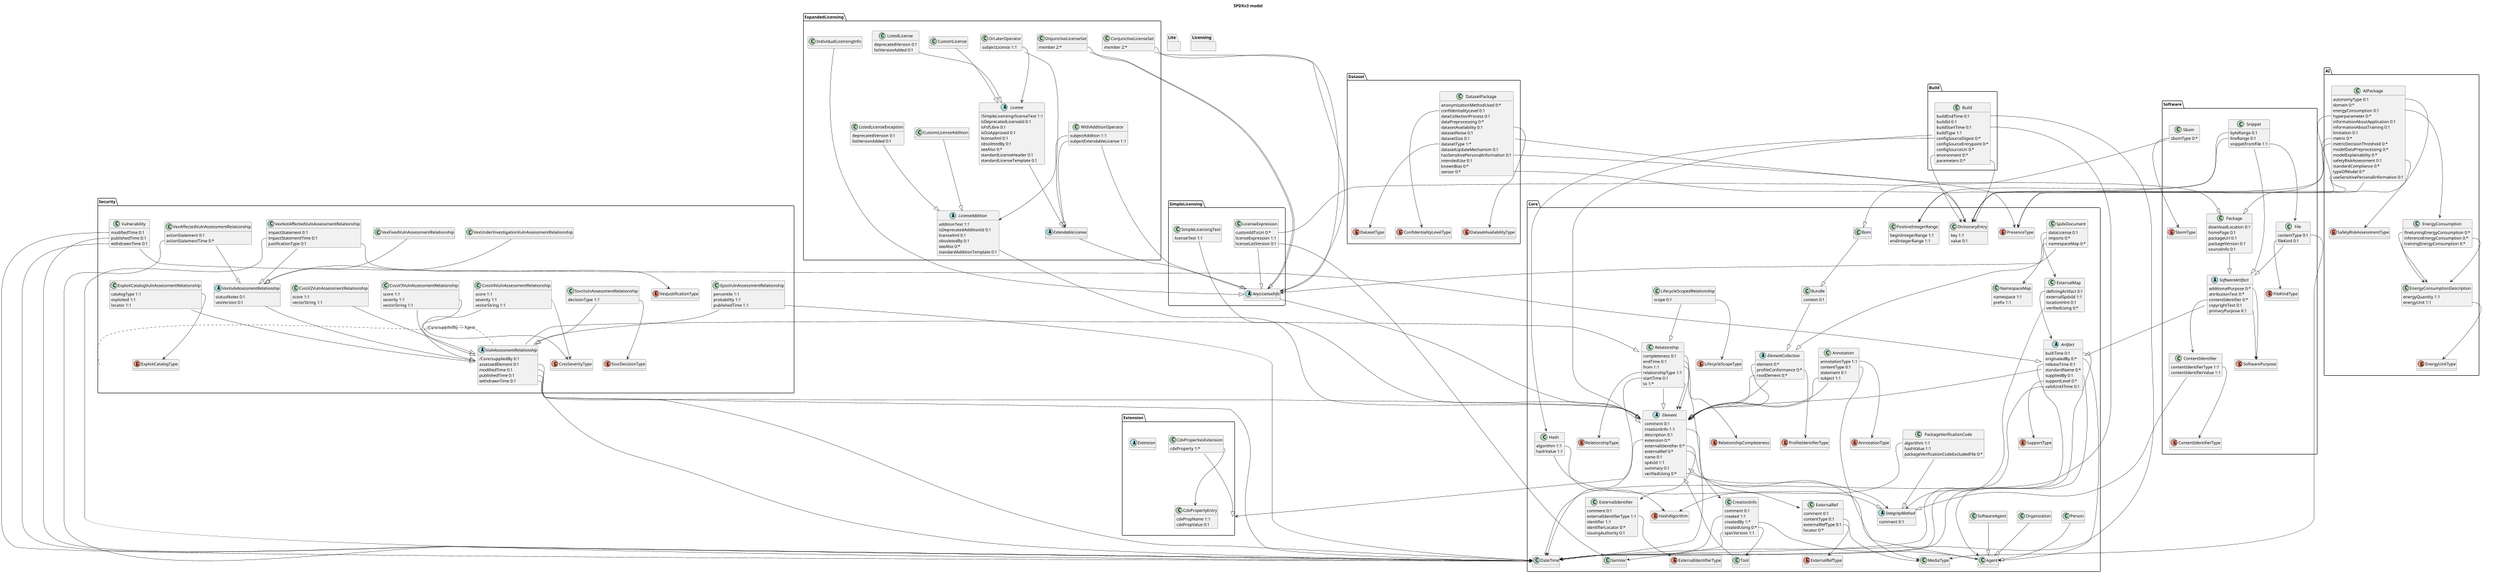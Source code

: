 
@startuml
'Automatically generated by spec-parser v2.0.0 on 2024-04-12T23:35:38.185412+00:00

title SPDXv3 model
scale 4000*4000
hide methods
skinparam packageStyle folder

package Extension {
}
package Lite {
}
package Security {
}
package Software {
}
package AI {
}
package SimpleLicensing {
}
package ExpandedLicensing {
}
package Core {
}
package Dataset {
}
package Licensing {
}
package Build {
}
class Extension.CdxPropertiesExtension {
	cdxProperty 1:*
}
abstract Extension.Extension {
}
class Extension.CdxPropertyEntry {
	cdxPropName 1:1
	cdxPropValue 0:1
}
class Security.VexUnderInvestigationVulnAssessmentRelationship {
}
class Security.EpssVulnAssessmentRelationship {
	percentile 1:1
	probability 1:1
	publishedTime 1:1
}
class Security.VexNotAffectedVulnAssessmentRelationship {
	impactStatement 0:1
	impactStatementTime 0:1
	justificationType 0:1
}
class Security.CvssV3VulnAssessmentRelationship {
	score 1:1
	severity 1:1
	vectorString 1:1
}
class Security.SsvcVulnAssessmentRelationship {
	decisionType 1:1
}
abstract Security.VexVulnAssessmentRelationship {
	statusNotes 0:1
	vexVersion 0:1
}
class Security.VexAffectedVulnAssessmentRelationship {
	actionStatement 0:1
	actionStatementTime 0:*
}
class Security.VexFixedVulnAssessmentRelationship {
}
class Security.CvssV2VulnAssessmentRelationship {
	score 1:1
	vectorString 1:1
}
class Security.CvssV4VulnAssessmentRelationship {
	score 1:1
	severity 1:1
	vectorString 1:1
}
abstract Security.VulnAssessmentRelationship {
	/Core/suppliedBy 0:1
	assessedElement 0:1
	modifiedTime 0:1
	publishedTime 0:1
	withdrawnTime 0:1
}
class Security.ExploitCatalogVulnAssessmentRelationship {
	catalogType 1:1
	exploited 1:1
	locator 1:1
}
class Security.Vulnerability {
	modifiedTime 0:1
	publishedTime 0:1
	withdrawnTime 0:1
}
class Software.Snippet {
	byteRange 0:1
	lineRange 0:1
	snippetFromFile 1:1
}
class Software.Package {
	downloadLocation 0:1
	homePage 0:1
	packageUrl 0:1
	packageVersion 0:1
	sourceInfo 0:1
}
class Software.ContentIdentifier {
	contentIdentifierType 1:1
	contentIdentifierValue 1:1
}
class Software.Sbom {
	sbomType 0:*
}
abstract Software.SoftwareArtifact {
	additionalPurpose 0:*
	attributionText 0:*
	contentIdentifier 0:*
	copyrightText 0:1
	primaryPurpose 0:1
}
class Software.File {
	contentType 0:1
	fileKind 0:1
}
class AI.EnergyConsumptionDescription {
	energyQuantity 1:1
	energyUnit 1:1
}
class AI.AIPackage {
	autonomyType 0:1
	domain 0:*
	energyConsumption 0:1
	hyperparameter 0:*
	informationAboutApplication 0:1
	informationAboutTraining 0:1
	limitation 0:1
	metric 0:*
	metricDecisionThreshold 0:*
	modelDataPreprocessing 0:*
	modelExplainability 0:*
	safetyRiskAssessment 0:1
	standardCompliance 0:*
	typeOfModel 0:*
	useSensitivePersonalInformation 0:1
}
class AI.EnergyConsumption {
	finetuningEnergyConsumption 0:*
	inferenceEnergyConsumption 0:*
	trainingEnergyConsumption 0:*
}
class SimpleLicensing.LicenseExpression {
	customIdToUri 0:*
	licenseExpression 1:1
	licenseListVersion 0:1
}
class SimpleLicensing.SimpleLicensingText {
	licenseText 1:1
}
abstract SimpleLicensing.AnyLicenseInfo {
}
class ExpandedLicensing.ConjunctiveLicenseSet {
	member 2:*
}
class ExpandedLicensing.WithAdditionOperator {
	subjectAddition 1:1
	subjectExtendableLicense 1:1
}
class ExpandedLicensing.IndividualLicensingInfo {
}
abstract ExpandedLicensing.License {
	/SimpleLicensing/licenseText 1:1
	isDeprecatedLicenseId 0:1
	isFsfLibre 0:1
	isOsiApproved 0:1
	licenseXml 0:1
	obsoletedBy 0:1
	seeAlso 0:*
	standardLicenseHeader 0:1
	standardLicenseTemplate 0:1
}
class ExpandedLicensing.OrLaterOperator {
	subjectLicense 1:1
}
class ExpandedLicensing.DisjunctiveLicenseSet {
	member 2:*
}
abstract ExpandedLicensing.LicenseAddition {
	additionText 1:1
	isDeprecatedAdditionId 0:1
	licenseXml 0:1
	obsoletedBy 0:1
	seeAlso 0:*
	standardAdditionTemplate 0:1
}
class ExpandedLicensing.CustomLicenseAddition {
}
class ExpandedLicensing.ListedLicense {
	deprecatedVersion 0:1
	listVersionAdded 0:1
}
class ExpandedLicensing.CustomLicense {
}
class ExpandedLicensing.ListedLicenseException {
	deprecatedVersion 0:1
	listVersionAdded 0:1
}
abstract ExpandedLicensing.ExtendableLicense {
}
class Core.Hash {
	algorithm 1:1
	hashValue 1:1
}
class Core.SpdxDocument {
	dataLicense 0:1
	imports 0:*
	namespaceMap 0:*
}
class Core.ExternalRef {
	comment 0:1
	contentType 0:1
	externalRefType 0:1
	locator 0:*
}
abstract Core.IntegrityMethod {
	comment 0:1
}
class Core.SoftwareAgent {
}
class Core.ExternalMap {
	definingArtifact 0:1
	externalSpdxId 1:1
	locationHint 0:1
	verifiedUsing 0:*
}
class Core.Organization {
}
class Core.PositiveIntegerRange {
	beginIntegerRange 1:1
	endIntegerRange 1:1
}
class Core.Bundle {
	context 0:1
}
class Core.DictionaryEntry {
	key 1:1
	value 0:1
}
class Core.ExternalIdentifier {
	comment 0:1
	externalIdentifierType 1:1
	identifier 1:1
	identifierLocator 0:*
	issuingAuthority 0:1
}
abstract Core.Element {
	comment 0:1
	creationInfo 1:1
	description 0:1
	extension 0:*
	externalIdentifier 0:*
	externalRef 0:*
	name 0:1
	spdxId 1:1
	summary 0:1
	verifiedUsing 0:*
}
class Core.Annotation {
	annotationType 1:1
	contentType 0:1
	statement 0:1
	subject 1:1
}
class Core.PackageVerificationCode {
	algorithm 1:1
	hashValue 1:1
	packageVerificationCodeExcludedFile 0:*
}
abstract Core.ElementCollection {
	element 0:*
	profileConformance 0:*
	rootElement 0:*
}
class Core.Person {
}
class Core.NamespaceMap {
	namespace 1:1
	prefix 1:1
}
class Core.Bom {
}
class Core.Agent {
}
class Core.Tool {
}
abstract Core.Artifact {
	builtTime 0:1
	originatedBy 0:*
	releaseTime 0:1
	standardName 0:*
	suppliedBy 0:1
	supportLevel 0:*
	validUntilTime 0:1
}
class Core.CreationInfo {
	comment 0:1
	created 1:1
	createdBy 1:*
	createdUsing 0:*
	specVersion 1:1
}
class Core.LifecycleScopedRelationship {
	scope 0:1
}
class Core.Relationship {
	completeness 0:1
	endTime 0:1
	from 1:1
	relationshipType 1:1
	startTime 0:1
	to 1:*
}
class Dataset.DatasetPackage {
	anonymizationMethodUsed 0:*
	confidentialityLevel 0:1
	dataCollectionProcess 0:1
	dataPreprocessing 0:*
	datasetAvailability 0:1
	datasetNoise 0:1
	datasetSize 0:1
	datasetType 1:*
	datasetUpdateMechanism 0:1
	hasSensitivePersonalInformation 0:1
	intendedUse 0:1
	knownBias 0:*
	sensor 0:*
}
class Build.Build {
	buildEndTime 0:1
	buildId 0:1
	buildStartTime 0:1
	buildType 1:1
	configSourceDigest 0:*
	configSourceEntrypoint 0:*
	configSourceUri 0:*
	environment 0:*
	parameters 0:*
}
enum Security.ExploitCatalogType {
}
enum Security.SsvcDecisionType {
}
enum Security.VexJustificationType {
}
enum Security.CvssSeverityType {
}
enum Software.SoftwarePurpose {
}
enum Software.SbomType {
}
enum Software.FileKindType {
}
enum Software.ContentIdentifierType {
}
enum AI.EnergyUnitType {
}
enum AI.SafetyRiskAssessmentType {
}
enum Core.SupportType {
}
enum Core.ProfileIdentifierType {
}
enum Core.HashAlgorithm {
}
enum Core.RelationshipCompleteness {
}
enum Core.ExternalIdentifierType {
}
enum Core.ExternalRefType {
}
enum Core.LifecycleScopeType {
}
enum Core.PresenceType {
}
enum Core.RelationshipType {
}
enum Core.AnnotationType {
}
enum Dataset.ConfidentialityLevelType {
}
enum Dataset.DatasetAvailabilityType {
}
enum Dataset.DatasetType {
}
class Core.DateTime {
}
class Core.SemVer {
}
class Core.MediaType {
}
Extension.CdxPropertiesExtension --|> Extension
Security.VexUnderInvestigationVulnAssessmentRelationship --|> VexVulnAssessmentRelationship
Security.EpssVulnAssessmentRelationship --|> VulnAssessmentRelationship
Security.VexNotAffectedVulnAssessmentRelationship --|> VexVulnAssessmentRelationship
Security.CvssV3VulnAssessmentRelationship --|> VulnAssessmentRelationship
Security.SsvcVulnAssessmentRelationship --|> VulnAssessmentRelationship
Security.VexVulnAssessmentRelationship --|> VulnAssessmentRelationship
Security.VexAffectedVulnAssessmentRelationship --|> VexVulnAssessmentRelationship
Security.VexFixedVulnAssessmentRelationship --|> VexVulnAssessmentRelationship
Security.CvssV2VulnAssessmentRelationship --|> VulnAssessmentRelationship
Security.CvssV4VulnAssessmentRelationship --|> VulnAssessmentRelationship
Security.VulnAssessmentRelationship --|> Relationship
Security.ExploitCatalogVulnAssessmentRelationship --|> VulnAssessmentRelationship
Security.Vulnerability --|> Artifact
Software.Snippet --|> SoftwareArtifact
Software.Package --|> SoftwareArtifact
Software.ContentIdentifier --|> IntegrityMethod
Software.Sbom --|> Bom
Software.SoftwareArtifact --|> Artifact
Software.File --|> SoftwareArtifact
AI.AIPackage --|> Package
SimpleLicensing.LicenseExpression --|> AnyLicenseInfo
SimpleLicensing.SimpleLicensingText --|> Element
SimpleLicensing.AnyLicenseInfo --|> Element
ExpandedLicensing.ConjunctiveLicenseSet --|> AnyLicenseInfo
ExpandedLicensing.WithAdditionOperator --|> AnyLicenseInfo
ExpandedLicensing.IndividualLicensingInfo --|> AnyLicenseInfo
ExpandedLicensing.License --|> ExtendableLicense
ExpandedLicensing.OrLaterOperator --|> ExtendableLicense
ExpandedLicensing.DisjunctiveLicenseSet --|> AnyLicenseInfo
ExpandedLicensing.LicenseAddition --|> Element
ExpandedLicensing.CustomLicenseAddition --|> LicenseAddition
ExpandedLicensing.ListedLicense --|> License
ExpandedLicensing.CustomLicense --|> License
ExpandedLicensing.ListedLicenseException --|> LicenseAddition
ExpandedLicensing.ExtendableLicense --|> AnyLicenseInfo
Core.Hash --|> IntegrityMethod
Core.SpdxDocument --|> ElementCollection
Core.SoftwareAgent --|> Agent
Core.Organization --|> Agent
Core.Bundle --|> ElementCollection
Core.Annotation --|> Element
Core.PackageVerificationCode --|> IntegrityMethod
Core.ElementCollection --|> Element
Core.Person --|> Agent
Core.Bom --|> Bundle
Core.Agent --|> Element
Core.Tool --|> Element
Core.Artifact --|> Element
Core.LifecycleScopedRelationship --|> Relationship
Core.Relationship --|> Element
Dataset.DatasetPackage --|> Package
Build.Build --|> Element
Extension.CdxPropertiesExtension::cdxProperty --> CdxPropertyEntry
Security.EpssVulnAssessmentRelationship::publishedTime --> DateTime
Security.VexNotAffectedVulnAssessmentRelationship::impactStatementTime --> DateTime
Security.VexNotAffectedVulnAssessmentRelationship::justificationType --> VexJustificationType
Security.CvssV3VulnAssessmentRelationship::severity --> CvssSeverityType
Security.SsvcVulnAssessmentRelationship::decisionType --> SsvcDecisionType
Security.VexAffectedVulnAssessmentRelationship::actionStatementTime --> DateTime
Security.CvssV4VulnAssessmentRelationship::severity --> CvssSeverityType
Security.VulnAssessmentRelationship::/Core/suppliedBy --> Agent
Security.VulnAssessmentRelationship::assessedElement --> Element
Security.VulnAssessmentRelationship::modifiedTime --> DateTime
Security.VulnAssessmentRelationship::publishedTime --> DateTime
Security.VulnAssessmentRelationship::withdrawnTime --> DateTime
Security.ExploitCatalogVulnAssessmentRelationship::catalogType --> ExploitCatalogType
Security.Vulnerability::modifiedTime --> DateTime
Security.Vulnerability::publishedTime --> DateTime
Security.Vulnerability::withdrawnTime --> DateTime
Software.Snippet::byteRange --> PositiveIntegerRange
Software.Snippet::lineRange --> PositiveIntegerRange
Software.Snippet::snippetFromFile --> File
Software.ContentIdentifier::contentIdentifierType --> ContentIdentifierType
Software.Sbom::sbomType --> SbomType
Software.SoftwareArtifact::additionalPurpose --> SoftwarePurpose
Software.SoftwareArtifact::contentIdentifier --> ContentIdentifier
Software.SoftwareArtifact::primaryPurpose --> SoftwarePurpose
Software.File::contentType --> MediaType
Software.File::fileKind --> FileKindType
AI.EnergyConsumptionDescription::energyUnit --> EnergyUnitType
AI.AIPackage::autonomyType --> PresenceType
AI.AIPackage::energyConsumption --> EnergyConsumption
AI.AIPackage::hyperparameter --> DictionaryEntry
AI.AIPackage::metric --> DictionaryEntry
AI.AIPackage::metricDecisionThreshold --> DictionaryEntry
AI.AIPackage::safetyRiskAssessment --> SafetyRiskAssessmentType
AI.AIPackage::useSensitivePersonalInformation --> PresenceType
AI.EnergyConsumption::finetuningEnergyConsumption --> EnergyConsumptionDescription
AI.EnergyConsumption::inferenceEnergyConsumption --> EnergyConsumptionDescription
AI.EnergyConsumption::trainingEnergyConsumption --> EnergyConsumptionDescription
SimpleLicensing.LicenseExpression::customIdToUri --> DictionaryEntry
SimpleLicensing.LicenseExpression::licenseListVersion --> SemVer
ExpandedLicensing.ConjunctiveLicenseSet::member --> AnyLicenseInfo
ExpandedLicensing.WithAdditionOperator::subjectAddition --> LicenseAddition
ExpandedLicensing.WithAdditionOperator::subjectExtendableLicense --> ExtendableLicense
ExpandedLicensing.OrLaterOperator::subjectLicense --> License
ExpandedLicensing.DisjunctiveLicenseSet::member --> AnyLicenseInfo
Core.Hash::algorithm --> HashAlgorithm
Core.SpdxDocument::dataLicense --> AnyLicenseInfo
Core.SpdxDocument::imports --> ExternalMap
Core.SpdxDocument::namespaceMap --> NamespaceMap
Core.ExternalRef::contentType --> MediaType
Core.ExternalRef::externalRefType --> ExternalRefType
Core.ExternalMap::definingArtifact --> Artifact
Core.ExternalMap::verifiedUsing --> IntegrityMethod
Core.ExternalIdentifier::externalIdentifierType --> ExternalIdentifierType
Core.Element::creationInfo --> CreationInfo
Core.Element::extension --> Extension
Core.Element::externalIdentifier --> ExternalIdentifier
Core.Element::externalRef --> ExternalRef
Core.Element::verifiedUsing --> IntegrityMethod
Core.Annotation::annotationType --> AnnotationType
Core.Annotation::contentType --> MediaType
Core.Annotation::subject --> Element
Core.PackageVerificationCode::algorithm --> HashAlgorithm
Core.ElementCollection::element --> Element
Core.ElementCollection::profileConformance --> ProfileIdentifierType
Core.ElementCollection::rootElement --> Element
Core.Artifact::builtTime --> DateTime
Core.Artifact::originatedBy --> Agent
Core.Artifact::releaseTime --> DateTime
Core.Artifact::suppliedBy --> Agent
Core.Artifact::supportLevel --> SupportType
Core.Artifact::validUntilTime --> DateTime
Core.CreationInfo::created --> DateTime
Core.CreationInfo::createdBy --> Agent
Core.CreationInfo::createdUsing --> Tool
Core.CreationInfo::specVersion --> SemVer
Core.LifecycleScopedRelationship::scope --> LifecycleScopeType
Core.Relationship::completeness --> RelationshipCompleteness
Core.Relationship::endTime --> DateTime
Core.Relationship::from --> Element
Core.Relationship::relationshipType --> RelationshipType
Core.Relationship::startTime --> DateTime
Core.Relationship::to --> Element
Dataset.DatasetPackage::confidentialityLevel --> ConfidentialityLevelType
Dataset.DatasetPackage::datasetAvailability --> DatasetAvailabilityType
Dataset.DatasetPackage::datasetType --> DatasetType
Dataset.DatasetPackage::hasSensitivePersonalInformation --> PresenceType
Dataset.DatasetPackage::sensor --> DictionaryEntry
Build.Build::buildEndTime --> DateTime
Build.Build::buildStartTime --> DateTime
Build.Build::configSourceDigest --> Hash
Build.Build::environment --> DictionaryEntry
Build.Build::parameters --> DictionaryEntry

@enduml
